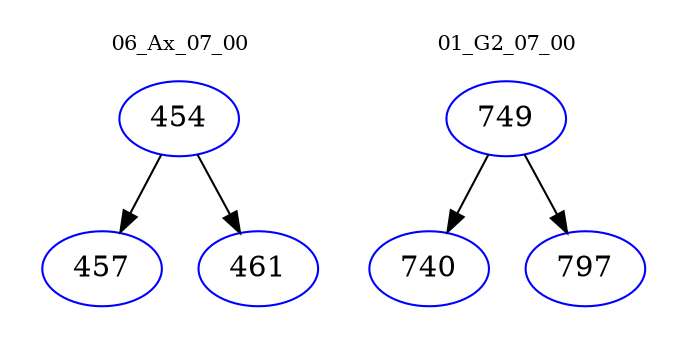 digraph{
subgraph cluster_0 {
color = white
label = "06_Ax_07_00";
fontsize=10;
T0_454 [label="454", color="blue"]
T0_454 -> T0_457 [color="black"]
T0_457 [label="457", color="blue"]
T0_454 -> T0_461 [color="black"]
T0_461 [label="461", color="blue"]
}
subgraph cluster_1 {
color = white
label = "01_G2_07_00";
fontsize=10;
T1_749 [label="749", color="blue"]
T1_749 -> T1_740 [color="black"]
T1_740 [label="740", color="blue"]
T1_749 -> T1_797 [color="black"]
T1_797 [label="797", color="blue"]
}
}
